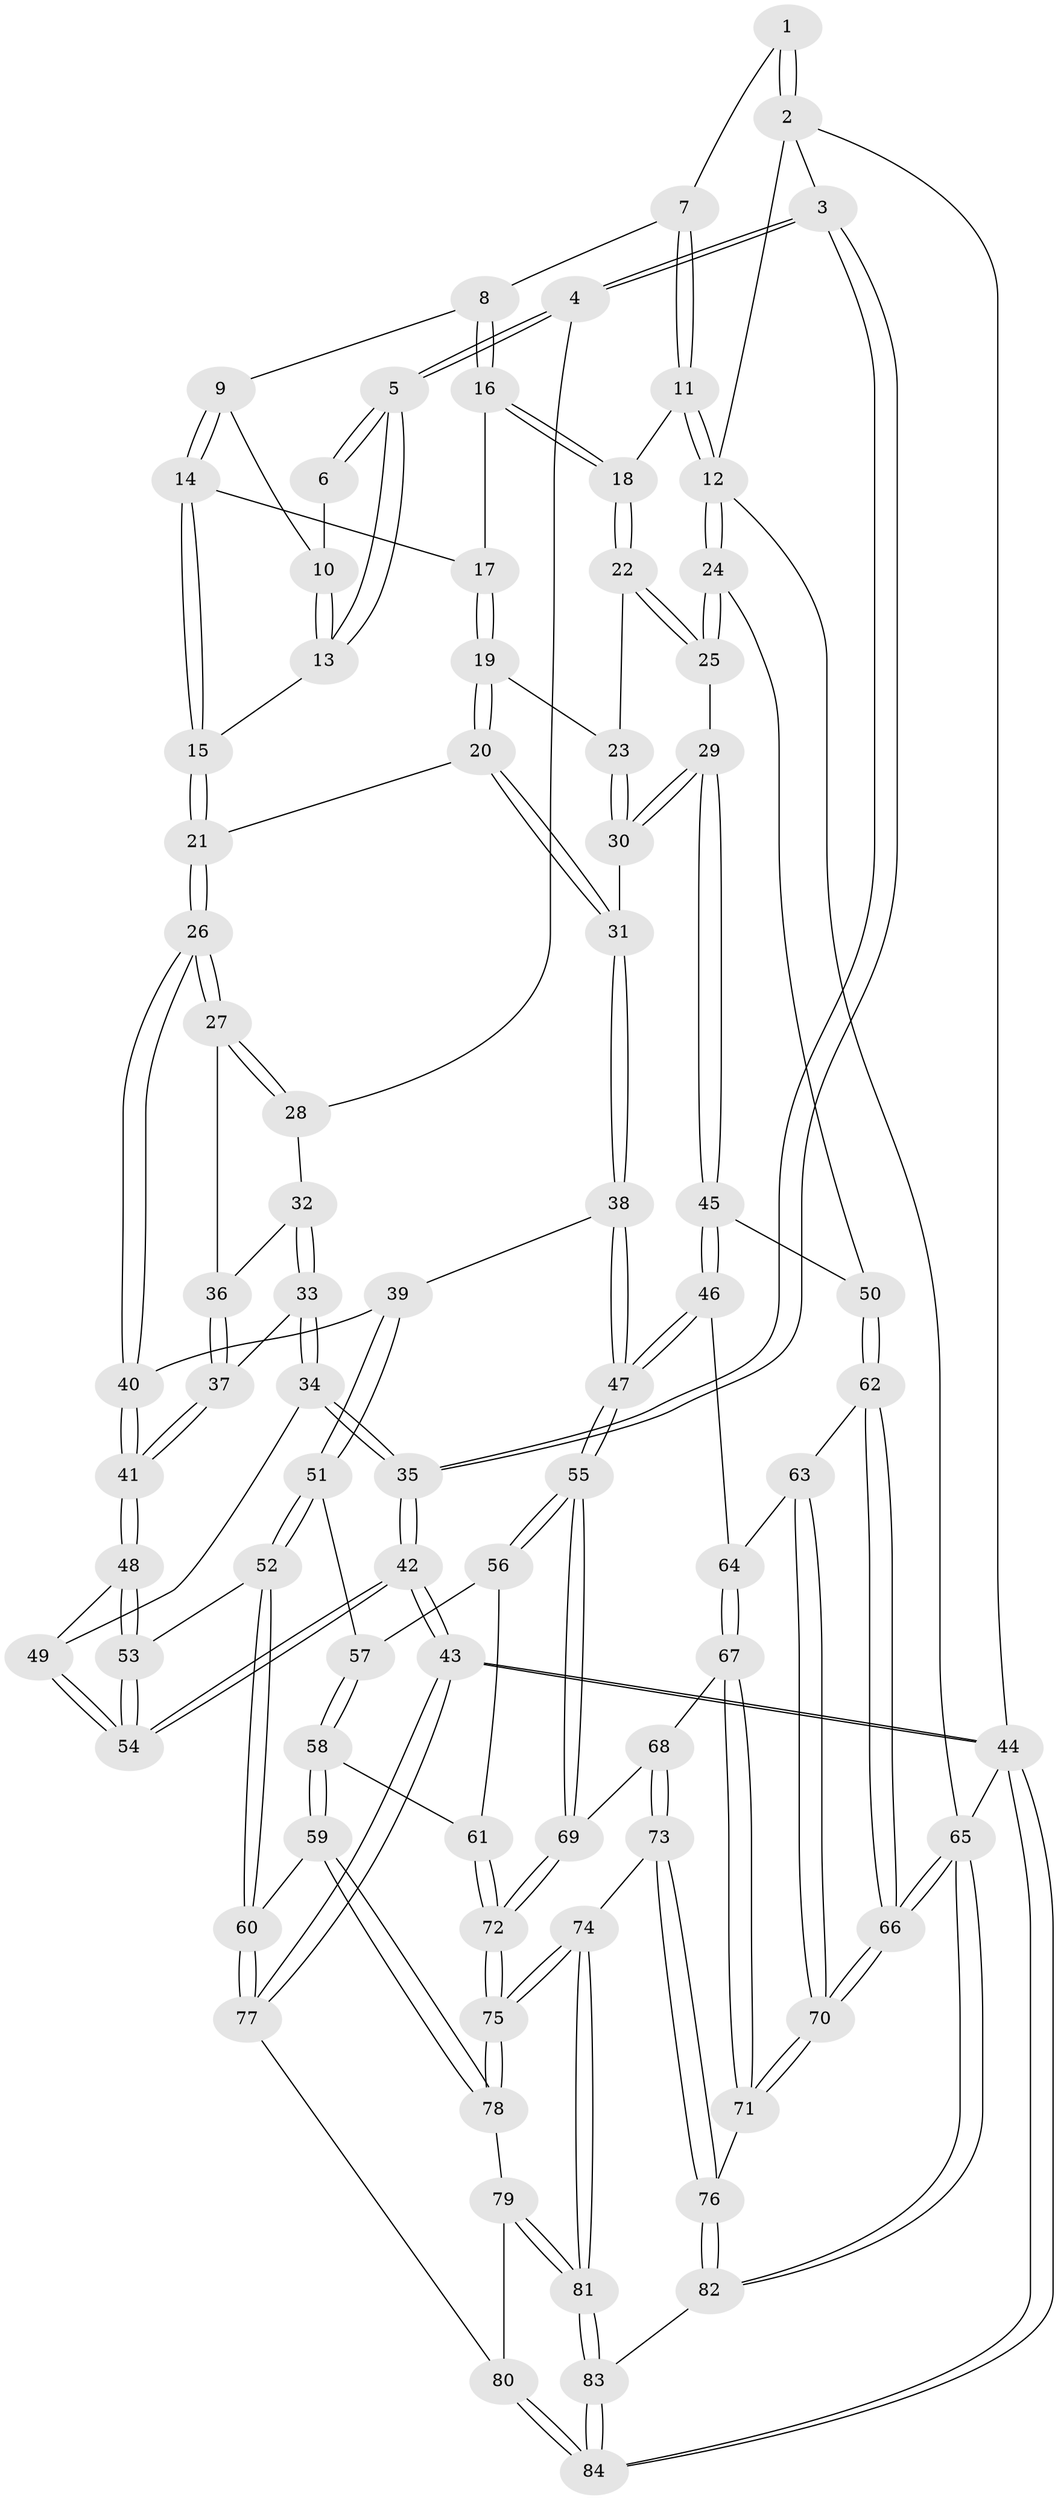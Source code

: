// coarse degree distribution, {4: 0.39655172413793105, 7: 0.017241379310344827, 5: 0.46551724137931033, 6: 0.05172413793103448, 3: 0.06896551724137931}
// Generated by graph-tools (version 1.1) at 2025/24/03/03/25 07:24:32]
// undirected, 84 vertices, 207 edges
graph export_dot {
graph [start="1"]
  node [color=gray90,style=filled];
  1 [pos="+0.48979009696644404+0"];
  2 [pos="+0+0"];
  3 [pos="+0+0"];
  4 [pos="+0.2367879263894397+0.19289486861420227"];
  5 [pos="+0.30503654625993365+0.18203194699931916"];
  6 [pos="+0.4784939226080516+0"];
  7 [pos="+0.7301048883380955+0"];
  8 [pos="+0.7043328753345787+0.04469464620480096"];
  9 [pos="+0.615889137432767+0.08561481638138649"];
  10 [pos="+0.5058091387909315+0.041653885719506976"];
  11 [pos="+1+0"];
  12 [pos="+1+0"];
  13 [pos="+0.45079862616421695+0.1938123579720911"];
  14 [pos="+0.5635935169625215+0.16004240370712342"];
  15 [pos="+0.4937692586429776+0.2169079250039464"];
  16 [pos="+0.762362675203852+0.16131208348602363"];
  17 [pos="+0.7258427711835347+0.19874529177937275"];
  18 [pos="+0.8363770140929426+0.18267995526152997"];
  19 [pos="+0.6480724627280057+0.3130591670295618"];
  20 [pos="+0.591979662521927+0.36441994358642865"];
  21 [pos="+0.5898764546880655+0.36330168174279137"];
  22 [pos="+0.8717097008488275+0.2271943468930382"];
  23 [pos="+0.8148938852997537+0.3245641722225084"];
  24 [pos="+1+0.29629157799476125"];
  25 [pos="+1+0.2901525641502872"];
  26 [pos="+0.3268795610935371+0.4385369634812997"];
  27 [pos="+0.2958777170252861+0.3984380019705277"];
  28 [pos="+0.24342678712437982+0.28834728661013187"];
  29 [pos="+0.8327828243526584+0.4681800906182426"];
  30 [pos="+0.8163218076701915+0.4556000719715741"];
  31 [pos="+0.6128954146258946+0.4105058395449097"];
  32 [pos="+0.09816669944237882+0.41523915662337757"];
  33 [pos="+0.05525238421499096+0.4352287760922935"];
  34 [pos="+0+0.45310590983963445"];
  35 [pos="+0+0.43107929947352436"];
  36 [pos="+0.16568334552756842+0.4819173890912059"];
  37 [pos="+0.1458192896379402+0.5330187196634537"];
  38 [pos="+0.5844697535458752+0.574550001924057"];
  39 [pos="+0.33312040075386634+0.5102530189478491"];
  40 [pos="+0.33065161203312243+0.5064381133495108"];
  41 [pos="+0.15519034943354867+0.596917866468364"];
  42 [pos="+0+1"];
  43 [pos="+0+1"];
  44 [pos="+0+1"];
  45 [pos="+0.8759403381360029+0.570816929434053"];
  46 [pos="+0.8315386971133361+0.6525722795044461"];
  47 [pos="+0.6029720355450399+0.6554791033044742"];
  48 [pos="+0.13755383714785727+0.6243401034078591"];
  49 [pos="+0.014317397999046364+0.546626500974622"];
  50 [pos="+1+0.5132218753651137"];
  51 [pos="+0.35239386943474943+0.647443545490452"];
  52 [pos="+0.24990038772053833+0.743389558012664"];
  53 [pos="+0.1401091133977623+0.7052965187351291"];
  54 [pos="+0.01056471474476118+0.8022804834664254"];
  55 [pos="+0.6003985724595227+0.6596025013200784"];
  56 [pos="+0.46850493471369303+0.6828757772633663"];
  57 [pos="+0.4380442413437663+0.6854737947857455"];
  58 [pos="+0.3917353856948931+0.8197301364046292"];
  59 [pos="+0.37393002255843116+0.8422531653547337"];
  60 [pos="+0.28454802538092977+0.81206389236824"];
  61 [pos="+0.45959139253477416+0.7982314072856103"];
  62 [pos="+1+0.6780577091006978"];
  63 [pos="+0.903601235270576+0.7015114854369261"];
  64 [pos="+0.8338555867709286+0.6585077060731288"];
  65 [pos="+1+1"];
  66 [pos="+1+1"];
  67 [pos="+0.8255200029464473+0.7661160817266266"];
  68 [pos="+0.7095768326928006+0.8119558324130896"];
  69 [pos="+0.5998363065929995+0.7151568316308513"];
  70 [pos="+1+0.9595463403045414"];
  71 [pos="+0.8469110274124351+0.8821755775481772"];
  72 [pos="+0.5749487693189955+0.8008207798937657"];
  73 [pos="+0.7186868516190756+0.8676877160921785"];
  74 [pos="+0.5705410846317556+0.8881562512943599"];
  75 [pos="+0.5695500438196895+0.8858252210676879"];
  76 [pos="+0.7943905241992747+0.9197271763376162"];
  77 [pos="+0.2565720629200769+0.8620126733650981"];
  78 [pos="+0.38993840351130665+0.8681509735969832"];
  79 [pos="+0.3861754595344571+0.9184018318367471"];
  80 [pos="+0.2854600735184368+1"];
  81 [pos="+0.5960339088129992+1"];
  82 [pos="+0.6465239980230447+1"];
  83 [pos="+0.601536200286905+1"];
  84 [pos="+0.16422305305557486+1"];
  1 -- 2;
  1 -- 2;
  1 -- 7;
  2 -- 3;
  2 -- 12;
  2 -- 44;
  3 -- 4;
  3 -- 4;
  3 -- 35;
  3 -- 35;
  4 -- 5;
  4 -- 5;
  4 -- 28;
  5 -- 6;
  5 -- 6;
  5 -- 13;
  5 -- 13;
  6 -- 10;
  7 -- 8;
  7 -- 11;
  7 -- 11;
  8 -- 9;
  8 -- 16;
  8 -- 16;
  9 -- 10;
  9 -- 14;
  9 -- 14;
  10 -- 13;
  10 -- 13;
  11 -- 12;
  11 -- 12;
  11 -- 18;
  12 -- 24;
  12 -- 24;
  12 -- 65;
  13 -- 15;
  14 -- 15;
  14 -- 15;
  14 -- 17;
  15 -- 21;
  15 -- 21;
  16 -- 17;
  16 -- 18;
  16 -- 18;
  17 -- 19;
  17 -- 19;
  18 -- 22;
  18 -- 22;
  19 -- 20;
  19 -- 20;
  19 -- 23;
  20 -- 21;
  20 -- 31;
  20 -- 31;
  21 -- 26;
  21 -- 26;
  22 -- 23;
  22 -- 25;
  22 -- 25;
  23 -- 30;
  23 -- 30;
  24 -- 25;
  24 -- 25;
  24 -- 50;
  25 -- 29;
  26 -- 27;
  26 -- 27;
  26 -- 40;
  26 -- 40;
  27 -- 28;
  27 -- 28;
  27 -- 36;
  28 -- 32;
  29 -- 30;
  29 -- 30;
  29 -- 45;
  29 -- 45;
  30 -- 31;
  31 -- 38;
  31 -- 38;
  32 -- 33;
  32 -- 33;
  32 -- 36;
  33 -- 34;
  33 -- 34;
  33 -- 37;
  34 -- 35;
  34 -- 35;
  34 -- 49;
  35 -- 42;
  35 -- 42;
  36 -- 37;
  36 -- 37;
  37 -- 41;
  37 -- 41;
  38 -- 39;
  38 -- 47;
  38 -- 47;
  39 -- 40;
  39 -- 51;
  39 -- 51;
  40 -- 41;
  40 -- 41;
  41 -- 48;
  41 -- 48;
  42 -- 43;
  42 -- 43;
  42 -- 54;
  42 -- 54;
  43 -- 44;
  43 -- 44;
  43 -- 77;
  43 -- 77;
  44 -- 84;
  44 -- 84;
  44 -- 65;
  45 -- 46;
  45 -- 46;
  45 -- 50;
  46 -- 47;
  46 -- 47;
  46 -- 64;
  47 -- 55;
  47 -- 55;
  48 -- 49;
  48 -- 53;
  48 -- 53;
  49 -- 54;
  49 -- 54;
  50 -- 62;
  50 -- 62;
  51 -- 52;
  51 -- 52;
  51 -- 57;
  52 -- 53;
  52 -- 60;
  52 -- 60;
  53 -- 54;
  53 -- 54;
  55 -- 56;
  55 -- 56;
  55 -- 69;
  55 -- 69;
  56 -- 57;
  56 -- 61;
  57 -- 58;
  57 -- 58;
  58 -- 59;
  58 -- 59;
  58 -- 61;
  59 -- 60;
  59 -- 78;
  59 -- 78;
  60 -- 77;
  60 -- 77;
  61 -- 72;
  61 -- 72;
  62 -- 63;
  62 -- 66;
  62 -- 66;
  63 -- 64;
  63 -- 70;
  63 -- 70;
  64 -- 67;
  64 -- 67;
  65 -- 66;
  65 -- 66;
  65 -- 82;
  65 -- 82;
  66 -- 70;
  66 -- 70;
  67 -- 68;
  67 -- 71;
  67 -- 71;
  68 -- 69;
  68 -- 73;
  68 -- 73;
  69 -- 72;
  69 -- 72;
  70 -- 71;
  70 -- 71;
  71 -- 76;
  72 -- 75;
  72 -- 75;
  73 -- 74;
  73 -- 76;
  73 -- 76;
  74 -- 75;
  74 -- 75;
  74 -- 81;
  74 -- 81;
  75 -- 78;
  75 -- 78;
  76 -- 82;
  76 -- 82;
  77 -- 80;
  78 -- 79;
  79 -- 80;
  79 -- 81;
  79 -- 81;
  80 -- 84;
  80 -- 84;
  81 -- 83;
  81 -- 83;
  82 -- 83;
  83 -- 84;
  83 -- 84;
}
